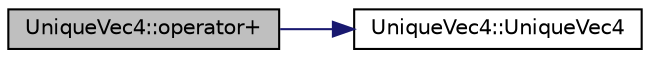 digraph "UniqueVec4::operator+"
{
 // INTERACTIVE_SVG=YES
 // LATEX_PDF_SIZE
  edge [fontname="Helvetica",fontsize="10",labelfontname="Helvetica",labelfontsize="10"];
  node [fontname="Helvetica",fontsize="10",shape=record];
  rankdir="LR";
  Node1 [label="UniqueVec4::operator+",height=0.2,width=0.4,color="black", fillcolor="grey75", style="filled", fontcolor="black",tooltip=" "];
  Node1 -> Node2 [color="midnightblue",fontsize="10",style="solid",fontname="Helvetica"];
  Node2 [label="UniqueVec4::UniqueVec4",height=0.2,width=0.4,color="black", fillcolor="white", style="filled",URL="$d6/d04/class_unique_vec4.html#a266999086f2036c4a5e7caf173e22a75",tooltip=" "];
}
